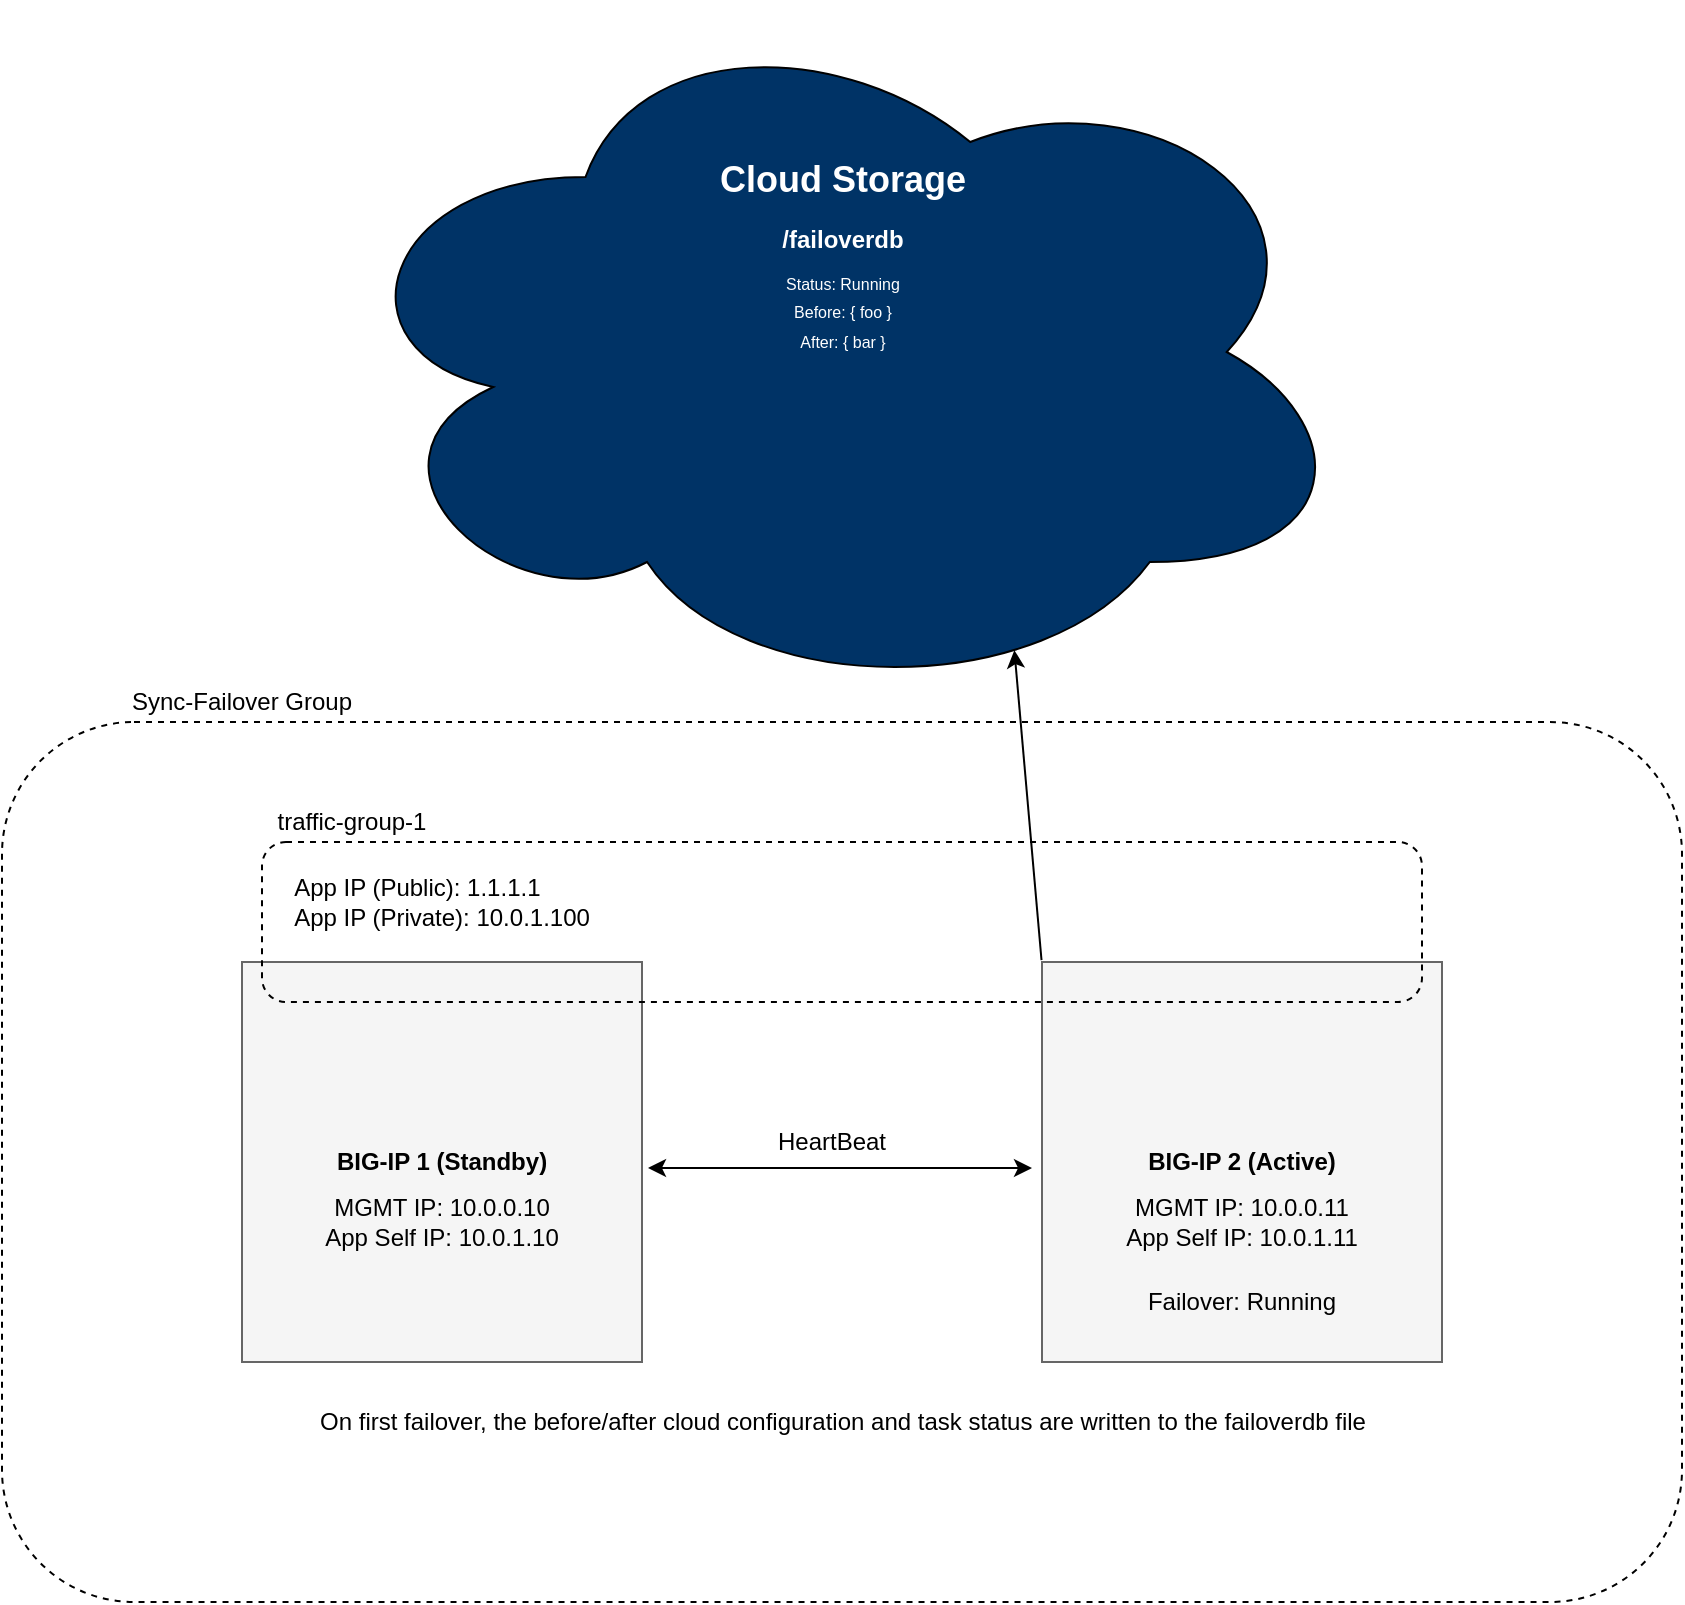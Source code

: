 <mxfile version="11.0.4" type="device"><diagram id="XsI3u4QEZtWDk4OyjJqz" name="Page-1"><mxGraphModel dx="1446" dy="1069" grid="1" gridSize="10" guides="1" tooltips="1" connect="1" arrows="1" fold="1" page="1" pageScale="1" pageWidth="1100" pageHeight="850" math="0" shadow="0"><root><mxCell id="0"/><mxCell id="1" parent="0"/><mxCell id="c4sIMX5qw6y67SaLRRT7-1" value="" style="rounded=1;whiteSpace=wrap;html=1;dashed=1;fillColor=none;" vertex="1" parent="1"><mxGeometry x="120" y="371" width="840" height="440" as="geometry"/></mxCell><mxCell id="c4sIMX5qw6y67SaLRRT7-2" value="" style="verticalLabelPosition=bottom;verticalAlign=top;html=1;shape=mxgraph.basic.rect;fillColor=#F5F5F5;fillColor2=none;strokeColor=#666666;strokeWidth=1;size=20;indent=5;fontColor=#333333;" vertex="1" parent="1"><mxGeometry x="240" y="491" width="200" height="200" as="geometry"/></mxCell><mxCell id="c4sIMX5qw6y67SaLRRT7-3" value="" style="verticalLabelPosition=bottom;verticalAlign=top;html=1;shape=mxgraph.basic.rect;fillColor=#f5f5f5;fillColor2=none;strokeColor=#666666;strokeWidth=1;size=20;indent=5;fontColor=#333333;" vertex="1" parent="1"><mxGeometry x="640" y="491" width="200" height="200" as="geometry"/></mxCell><mxCell id="c4sIMX5qw6y67SaLRRT7-4" value="" style="endArrow=classic;startArrow=classic;html=1;exitX=1.015;exitY=0.515;exitDx=0;exitDy=0;exitPerimeter=0;" edge="1" parent="1" source="c4sIMX5qw6y67SaLRRT7-2"><mxGeometry width="50" height="50" relative="1" as="geometry"><mxPoint x="480" y="596" as="sourcePoint"/><mxPoint x="635" y="594" as="targetPoint"/></mxGeometry></mxCell><mxCell id="c4sIMX5qw6y67SaLRRT7-5" value="&lt;b&gt;BIG-IP 1 (Standby)&lt;/b&gt;" style="text;html=1;strokeColor=none;fillColor=none;align=center;verticalAlign=middle;whiteSpace=wrap;rounded=0;" vertex="1" parent="1"><mxGeometry x="280" y="571" width="120" height="40" as="geometry"/></mxCell><mxCell id="c4sIMX5qw6y67SaLRRT7-6" value="&lt;b&gt;BIG-IP 2 (Active)&lt;/b&gt;&lt;br&gt;" style="text;html=1;strokeColor=none;fillColor=none;align=center;verticalAlign=middle;whiteSpace=wrap;rounded=0;" vertex="1" parent="1"><mxGeometry x="680" y="571" width="120" height="40" as="geometry"/></mxCell><mxCell id="c4sIMX5qw6y67SaLRRT7-7" value="MGMT IP: 10.0.0.10&lt;br&gt;App Self IP: 10.0.1.10&lt;br&gt;" style="text;html=1;strokeColor=none;fillColor=none;align=center;verticalAlign=middle;whiteSpace=wrap;rounded=0;" vertex="1" parent="1"><mxGeometry x="280" y="601" width="120" height="40" as="geometry"/></mxCell><mxCell id="c4sIMX5qw6y67SaLRRT7-8" value="MGMT IP: 10.0.0.11&lt;br&gt;App Self IP: 10.0.1.11&lt;br&gt;" style="text;html=1;strokeColor=none;fillColor=none;align=center;verticalAlign=middle;whiteSpace=wrap;rounded=0;" vertex="1" parent="1"><mxGeometry x="680" y="601" width="120" height="40" as="geometry"/></mxCell><mxCell id="c4sIMX5qw6y67SaLRRT7-9" value="Sync-Failover Group" style="text;html=1;strokeColor=none;fillColor=none;align=center;verticalAlign=middle;whiteSpace=wrap;rounded=0;" vertex="1" parent="1"><mxGeometry x="170" y="351" width="140" height="20" as="geometry"/></mxCell><mxCell id="c4sIMX5qw6y67SaLRRT7-10" value="traffic-group-1" style="text;html=1;strokeColor=none;fillColor=none;align=center;verticalAlign=middle;whiteSpace=wrap;rounded=0;dashed=1;" vertex="1" parent="1"><mxGeometry x="250" y="411" width="90" height="20" as="geometry"/></mxCell><mxCell id="c4sIMX5qw6y67SaLRRT7-11" value="" style="rounded=1;whiteSpace=wrap;html=1;strokeColor=#000000;fillColor=none;dashed=1;" vertex="1" parent="1"><mxGeometry x="250" y="431" width="580" height="80" as="geometry"/></mxCell><mxCell id="c4sIMX5qw6y67SaLRRT7-12" value="&lt;div style=&quot;text-align: left&quot;&gt;App IP (Public): 1.1.1.1&lt;br&gt;&lt;/div&gt;&lt;div&gt;&lt;div style=&quot;text-align: left&quot;&gt;App IP (Private): 10.0.1.100&lt;/div&gt;&lt;/div&gt;" style="text;html=1;strokeColor=none;fillColor=none;align=center;verticalAlign=middle;whiteSpace=wrap;rounded=0;dashed=1;" vertex="1" parent="1"><mxGeometry x="235" y="441" width="210" height="40" as="geometry"/></mxCell><mxCell id="c4sIMX5qw6y67SaLRRT7-13" value="HeartBeat" style="text;html=1;strokeColor=none;fillColor=none;align=center;verticalAlign=middle;whiteSpace=wrap;rounded=0;dashed=1;" vertex="1" parent="1"><mxGeometry x="490" y="571" width="90" height="20" as="geometry"/></mxCell><mxCell id="c4sIMX5qw6y67SaLRRT7-14" value="" style="shape=image;html=1;verticalAlign=top;verticalLabelPosition=bottom;labelBackgroundColor=#ffffff;imageAspect=0;aspect=fixed;image=https://cdn3.iconfinder.com/data/icons/virtual-notebook/16/button_close-128.png;dashed=1;fillColor=none;" vertex="1" parent="1"><mxGeometry x="451" y="562" width="58" height="58" as="geometry"/></mxCell><mxCell id="c4sIMX5qw6y67SaLRRT7-16" value="Failover: Running" style="text;html=1;strokeColor=none;fillColor=none;align=center;verticalAlign=middle;whiteSpace=wrap;rounded=0;" vertex="1" parent="1"><mxGeometry x="680" y="641" width="120" height="40" as="geometry"/></mxCell><mxCell id="c4sIMX5qw6y67SaLRRT7-17" value="On first failover, the before/after cloud configuration and task status are written to the failoverdb file" style="text;html=1;resizable=0;autosize=1;align=center;verticalAlign=middle;points=[];fillColor=none;strokeColor=none;rounded=0;" vertex="1" parent="1"><mxGeometry x="270" y="711" width="540" height="20" as="geometry"/></mxCell><mxCell id="c4sIMX5qw6y67SaLRRT7-18" value="" style="ellipse;shape=cloud;whiteSpace=wrap;html=1;fillColor=#003366;" vertex="1" parent="1"><mxGeometry x="283.5" y="11" width="513" height="350" as="geometry"/></mxCell><mxCell id="c4sIMX5qw6y67SaLRRT7-19" value="&lt;font color=&quot;#ffffff&quot; style=&quot;font-size: 18px&quot;&gt;&lt;b&gt;Cloud Storage&lt;/b&gt;&lt;/font&gt;" style="text;html=1;resizable=0;autosize=1;align=center;verticalAlign=middle;points=[];fillColor=none;strokeColor=none;rounded=0;" vertex="1" parent="1"><mxGeometry x="470" y="90" width="140" height="20" as="geometry"/></mxCell><mxCell id="c4sIMX5qw6y67SaLRRT7-20" value="&lt;b&gt;&lt;font color=&quot;#ffffff&quot;&gt;/failoverdb&lt;/font&gt;&lt;/b&gt;" style="text;html=1;resizable=0;autosize=1;align=center;verticalAlign=middle;points=[];fillColor=none;strokeColor=none;rounded=0;" vertex="1" parent="1"><mxGeometry x="500" y="120" width="80" height="20" as="geometry"/></mxCell><mxCell id="c4sIMX5qw6y67SaLRRT7-21" value="" style="endArrow=classic;html=1;entryX=0.668;entryY=0.926;entryDx=0;entryDy=0;entryPerimeter=0;exitX=0.672;exitY=0.738;exitDx=0;exitDy=0;exitPerimeter=0;" edge="1" parent="1" source="c4sIMX5qw6y67SaLRRT7-11" target="c4sIMX5qw6y67SaLRRT7-18"><mxGeometry width="50" height="50" relative="1" as="geometry"><mxPoint x="740" y="490" as="sourcePoint"/><mxPoint x="770" y="441" as="targetPoint"/></mxGeometry></mxCell><mxCell id="c4sIMX5qw6y67SaLRRT7-22" value="&lt;font color=&quot;#ffffff&quot; style=&quot;font-size: 8px&quot;&gt;Status: Running&lt;br&gt;Before: { foo }&lt;br&gt;After: { bar }&lt;br&gt;&lt;/font&gt;" style="text;html=1;resizable=0;autosize=1;align=center;verticalAlign=middle;points=[];fillColor=none;strokeColor=none;rounded=0;" vertex="1" parent="1"><mxGeometry x="505" y="140" width="70" height="50" as="geometry"/></mxCell></root></mxGraphModel></diagram></mxfile>